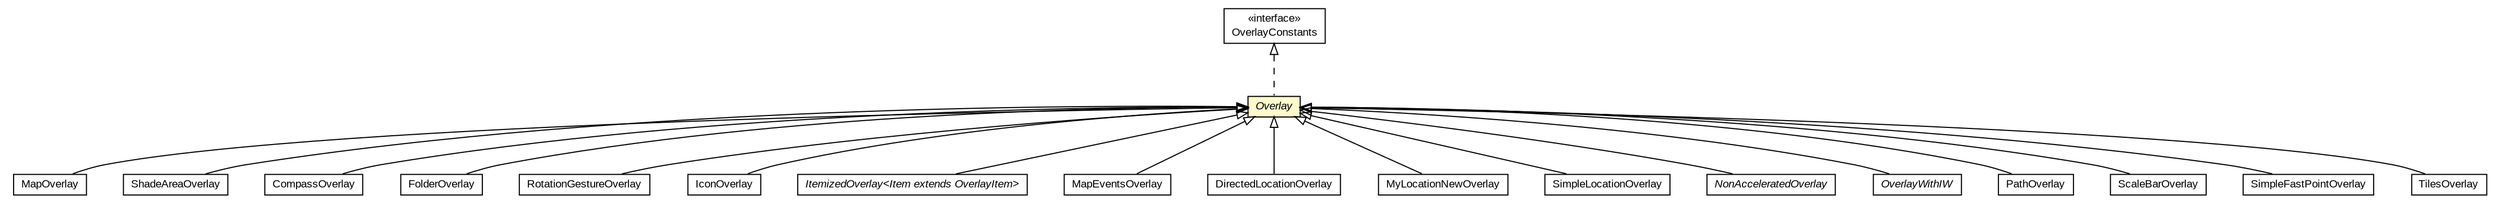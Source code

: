 #!/usr/local/bin/dot
#
# Class diagram 
# Generated by UMLGraph version R5_6-24-gf6e263 (http://www.umlgraph.org/)
#

digraph G {
	edge [fontname="arial",fontsize=10,labelfontname="arial",labelfontsize=10];
	node [fontname="arial",fontsize=10,shape=plaintext];
	nodesep=0.25;
	ranksep=0.5;
	// org.osmdroid.bugtestfragments.Bug82WinDeath.MapOverlay
	c82165 [label=<<table title="org.osmdroid.bugtestfragments.Bug82WinDeath.MapOverlay" border="0" cellborder="1" cellspacing="0" cellpadding="2" port="p" href="../../bugtestfragments/Bug82WinDeath.MapOverlay.html">
		<tr><td><table border="0" cellspacing="0" cellpadding="1">
<tr><td align="center" balign="center"> MapOverlay </td></tr>
		</table></td></tr>
		</table>>, URL="../../bugtestfragments/Bug82WinDeath.MapOverlay.html", fontname="arial", fontcolor="black", fontsize=10.0];
	// org.osmdroid.samplefragments.events.SampleLimitedScrollArea.ShadeAreaOverlay
	c82210 [label=<<table title="org.osmdroid.samplefragments.events.SampleLimitedScrollArea.ShadeAreaOverlay" border="0" cellborder="1" cellspacing="0" cellpadding="2" port="p" href="../../samplefragments/events/SampleLimitedScrollArea.ShadeAreaOverlay.html">
		<tr><td><table border="0" cellspacing="0" cellpadding="1">
<tr><td align="center" balign="center"> ShadeAreaOverlay </td></tr>
		</table></td></tr>
		</table>>, URL="../../samplefragments/events/SampleLimitedScrollArea.ShadeAreaOverlay.html", fontname="arial", fontcolor="black", fontsize=10.0];
	// org.osmdroid.views.overlay.compass.CompassOverlay
	c82357 [label=<<table title="org.osmdroid.views.overlay.compass.CompassOverlay" border="0" cellborder="1" cellspacing="0" cellpadding="2" port="p" href="./compass/CompassOverlay.html">
		<tr><td><table border="0" cellspacing="0" cellpadding="1">
<tr><td align="center" balign="center"> CompassOverlay </td></tr>
		</table></td></tr>
		</table>>, URL="./compass/CompassOverlay.html", fontname="arial", fontcolor="black", fontsize=10.0];
	// org.osmdroid.views.overlay.FolderOverlay
	c82362 [label=<<table title="org.osmdroid.views.overlay.FolderOverlay" border="0" cellborder="1" cellspacing="0" cellpadding="2" port="p" href="./FolderOverlay.html">
		<tr><td><table border="0" cellspacing="0" cellpadding="1">
<tr><td align="center" balign="center"> FolderOverlay </td></tr>
		</table></td></tr>
		</table>>, URL="./FolderOverlay.html", fontname="arial", fontcolor="black", fontsize=10.0];
	// org.osmdroid.views.overlay.gestures.RotationGestureOverlay
	c82365 [label=<<table title="org.osmdroid.views.overlay.gestures.RotationGestureOverlay" border="0" cellborder="1" cellspacing="0" cellpadding="2" port="p" href="./gestures/RotationGestureOverlay.html">
		<tr><td><table border="0" cellspacing="0" cellpadding="1">
<tr><td align="center" balign="center"> RotationGestureOverlay </td></tr>
		</table></td></tr>
		</table>>, URL="./gestures/RotationGestureOverlay.html", fontname="arial", fontcolor="black", fontsize=10.0];
	// org.osmdroid.views.overlay.IconOverlay
	c82367 [label=<<table title="org.osmdroid.views.overlay.IconOverlay" border="0" cellborder="1" cellspacing="0" cellpadding="2" port="p" href="./IconOverlay.html">
		<tr><td><table border="0" cellspacing="0" cellpadding="1">
<tr><td align="center" balign="center"> IconOverlay </td></tr>
		</table></td></tr>
		</table>>, URL="./IconOverlay.html", fontname="arial", fontcolor="black", fontsize=10.0];
	// org.osmdroid.views.overlay.ItemizedOverlay<Item extends org.osmdroid.views.overlay.OverlayItem>
	c82375 [label=<<table title="org.osmdroid.views.overlay.ItemizedOverlay" border="0" cellborder="1" cellspacing="0" cellpadding="2" port="p" href="./ItemizedOverlay.html">
		<tr><td><table border="0" cellspacing="0" cellpadding="1">
<tr><td align="center" balign="center"><font face="arial italic"> ItemizedOverlay&lt;Item extends OverlayItem&gt; </font></td></tr>
		</table></td></tr>
		</table>>, URL="./ItemizedOverlay.html", fontname="arial", fontcolor="black", fontsize=10.0];
	// org.osmdroid.views.overlay.MapEventsOverlay
	c82380 [label=<<table title="org.osmdroid.views.overlay.MapEventsOverlay" border="0" cellborder="1" cellspacing="0" cellpadding="2" port="p" href="./MapEventsOverlay.html">
		<tr><td><table border="0" cellspacing="0" cellpadding="1">
<tr><td align="center" balign="center"> MapEventsOverlay </td></tr>
		</table></td></tr>
		</table>>, URL="./MapEventsOverlay.html", fontname="arial", fontcolor="black", fontsize=10.0];
	// org.osmdroid.views.overlay.mylocation.DirectedLocationOverlay
	c82385 [label=<<table title="org.osmdroid.views.overlay.mylocation.DirectedLocationOverlay" border="0" cellborder="1" cellspacing="0" cellpadding="2" port="p" href="./mylocation/DirectedLocationOverlay.html">
		<tr><td><table border="0" cellspacing="0" cellpadding="1">
<tr><td align="center" balign="center"> DirectedLocationOverlay </td></tr>
		</table></td></tr>
		</table>>, URL="./mylocation/DirectedLocationOverlay.html", fontname="arial", fontcolor="black", fontsize=10.0];
	// org.osmdroid.views.overlay.mylocation.MyLocationNewOverlay
	c82389 [label=<<table title="org.osmdroid.views.overlay.mylocation.MyLocationNewOverlay" border="0" cellborder="1" cellspacing="0" cellpadding="2" port="p" href="./mylocation/MyLocationNewOverlay.html">
		<tr><td><table border="0" cellspacing="0" cellpadding="1">
<tr><td align="center" balign="center"> MyLocationNewOverlay </td></tr>
		</table></td></tr>
		</table>>, URL="./mylocation/MyLocationNewOverlay.html", fontname="arial", fontcolor="black", fontsize=10.0];
	// org.osmdroid.views.overlay.mylocation.SimpleLocationOverlay
	c82390 [label=<<table title="org.osmdroid.views.overlay.mylocation.SimpleLocationOverlay" border="0" cellborder="1" cellspacing="0" cellpadding="2" port="p" href="./mylocation/SimpleLocationOverlay.html">
		<tr><td><table border="0" cellspacing="0" cellpadding="1">
<tr><td align="center" balign="center"> SimpleLocationOverlay </td></tr>
		</table></td></tr>
		</table>>, URL="./mylocation/SimpleLocationOverlay.html", fontname="arial", fontcolor="black", fontsize=10.0];
	// org.osmdroid.views.overlay.NonAcceleratedOverlay
	c82391 [label=<<table title="org.osmdroid.views.overlay.NonAcceleratedOverlay" border="0" cellborder="1" cellspacing="0" cellpadding="2" port="p" href="./NonAcceleratedOverlay.html">
		<tr><td><table border="0" cellspacing="0" cellpadding="1">
<tr><td align="center" balign="center"><font face="arial italic"> NonAcceleratedOverlay </font></td></tr>
		</table></td></tr>
		</table>>, URL="./NonAcceleratedOverlay.html", fontname="arial", fontcolor="black", fontsize=10.0];
	// org.osmdroid.views.overlay.Overlay
	c82392 [label=<<table title="org.osmdroid.views.overlay.Overlay" border="0" cellborder="1" cellspacing="0" cellpadding="2" port="p" bgcolor="lemonChiffon" href="./Overlay.html">
		<tr><td><table border="0" cellspacing="0" cellpadding="1">
<tr><td align="center" balign="center"><font face="arial italic"> Overlay </font></td></tr>
		</table></td></tr>
		</table>>, URL="./Overlay.html", fontname="arial", fontcolor="black", fontsize=10.0];
	// org.osmdroid.views.overlay.OverlayWithIW
	c82397 [label=<<table title="org.osmdroid.views.overlay.OverlayWithIW" border="0" cellborder="1" cellspacing="0" cellpadding="2" port="p" href="./OverlayWithIW.html">
		<tr><td><table border="0" cellspacing="0" cellpadding="1">
<tr><td align="center" balign="center"><font face="arial italic"> OverlayWithIW </font></td></tr>
		</table></td></tr>
		</table>>, URL="./OverlayWithIW.html", fontname="arial", fontcolor="black", fontsize=10.0];
	// org.osmdroid.views.overlay.PathOverlay
	c82398 [label=<<table title="org.osmdroid.views.overlay.PathOverlay" border="0" cellborder="1" cellspacing="0" cellpadding="2" port="p" href="./PathOverlay.html">
		<tr><td><table border="0" cellspacing="0" cellpadding="1">
<tr><td align="center" balign="center"> PathOverlay </td></tr>
		</table></td></tr>
		</table>>, URL="./PathOverlay.html", fontname="arial", fontcolor="black", fontsize=10.0];
	// org.osmdroid.views.overlay.ScaleBarOverlay
	c82403 [label=<<table title="org.osmdroid.views.overlay.ScaleBarOverlay" border="0" cellborder="1" cellspacing="0" cellpadding="2" port="p" href="./ScaleBarOverlay.html">
		<tr><td><table border="0" cellspacing="0" cellpadding="1">
<tr><td align="center" balign="center"> ScaleBarOverlay </td></tr>
		</table></td></tr>
		</table>>, URL="./ScaleBarOverlay.html", fontname="arial", fontcolor="black", fontsize=10.0];
	// org.osmdroid.views.overlay.simplefastpoint.SimpleFastPointOverlay
	c82406 [label=<<table title="org.osmdroid.views.overlay.simplefastpoint.SimpleFastPointOverlay" border="0" cellborder="1" cellspacing="0" cellpadding="2" port="p" href="./simplefastpoint/SimpleFastPointOverlay.html">
		<tr><td><table border="0" cellspacing="0" cellpadding="1">
<tr><td align="center" balign="center"> SimpleFastPointOverlay </td></tr>
		</table></td></tr>
		</table>>, URL="./simplefastpoint/SimpleFastPointOverlay.html", fontname="arial", fontcolor="black", fontsize=10.0];
	// org.osmdroid.views.overlay.TilesOverlay
	c82415 [label=<<table title="org.osmdroid.views.overlay.TilesOverlay" border="0" cellborder="1" cellspacing="0" cellpadding="2" port="p" href="./TilesOverlay.html">
		<tr><td><table border="0" cellspacing="0" cellpadding="1">
<tr><td align="center" balign="center"> TilesOverlay </td></tr>
		</table></td></tr>
		</table>>, URL="./TilesOverlay.html", fontname="arial", fontcolor="black", fontsize=10.0];
	// org.osmdroid.views.util.constants.OverlayConstants
	c82419 [label=<<table title="org.osmdroid.views.util.constants.OverlayConstants" border="0" cellborder="1" cellspacing="0" cellpadding="2" port="p" href="../util/constants/OverlayConstants.html">
		<tr><td><table border="0" cellspacing="0" cellpadding="1">
<tr><td align="center" balign="center"> &#171;interface&#187; </td></tr>
<tr><td align="center" balign="center"> OverlayConstants </td></tr>
		</table></td></tr>
		</table>>, URL="../util/constants/OverlayConstants.html", fontname="arial", fontcolor="black", fontsize=10.0];
	//org.osmdroid.bugtestfragments.Bug82WinDeath.MapOverlay extends org.osmdroid.views.overlay.Overlay
	c82392:p -> c82165:p [dir=back,arrowtail=empty];
	//org.osmdroid.samplefragments.events.SampleLimitedScrollArea.ShadeAreaOverlay extends org.osmdroid.views.overlay.Overlay
	c82392:p -> c82210:p [dir=back,arrowtail=empty];
	//org.osmdroid.views.overlay.compass.CompassOverlay extends org.osmdroid.views.overlay.Overlay
	c82392:p -> c82357:p [dir=back,arrowtail=empty];
	//org.osmdroid.views.overlay.FolderOverlay extends org.osmdroid.views.overlay.Overlay
	c82392:p -> c82362:p [dir=back,arrowtail=empty];
	//org.osmdroid.views.overlay.gestures.RotationGestureOverlay extends org.osmdroid.views.overlay.Overlay
	c82392:p -> c82365:p [dir=back,arrowtail=empty];
	//org.osmdroid.views.overlay.IconOverlay extends org.osmdroid.views.overlay.Overlay
	c82392:p -> c82367:p [dir=back,arrowtail=empty];
	//org.osmdroid.views.overlay.ItemizedOverlay<Item extends org.osmdroid.views.overlay.OverlayItem> extends org.osmdroid.views.overlay.Overlay
	c82392:p -> c82375:p [dir=back,arrowtail=empty];
	//org.osmdroid.views.overlay.MapEventsOverlay extends org.osmdroid.views.overlay.Overlay
	c82392:p -> c82380:p [dir=back,arrowtail=empty];
	//org.osmdroid.views.overlay.mylocation.DirectedLocationOverlay extends org.osmdroid.views.overlay.Overlay
	c82392:p -> c82385:p [dir=back,arrowtail=empty];
	//org.osmdroid.views.overlay.mylocation.MyLocationNewOverlay extends org.osmdroid.views.overlay.Overlay
	c82392:p -> c82389:p [dir=back,arrowtail=empty];
	//org.osmdroid.views.overlay.mylocation.SimpleLocationOverlay extends org.osmdroid.views.overlay.Overlay
	c82392:p -> c82390:p [dir=back,arrowtail=empty];
	//org.osmdroid.views.overlay.NonAcceleratedOverlay extends org.osmdroid.views.overlay.Overlay
	c82392:p -> c82391:p [dir=back,arrowtail=empty];
	//org.osmdroid.views.overlay.Overlay implements org.osmdroid.views.util.constants.OverlayConstants
	c82419:p -> c82392:p [dir=back,arrowtail=empty,style=dashed];
	//org.osmdroid.views.overlay.OverlayWithIW extends org.osmdroid.views.overlay.Overlay
	c82392:p -> c82397:p [dir=back,arrowtail=empty];
	//org.osmdroid.views.overlay.PathOverlay extends org.osmdroid.views.overlay.Overlay
	c82392:p -> c82398:p [dir=back,arrowtail=empty];
	//org.osmdroid.views.overlay.ScaleBarOverlay extends org.osmdroid.views.overlay.Overlay
	c82392:p -> c82403:p [dir=back,arrowtail=empty];
	//org.osmdroid.views.overlay.simplefastpoint.SimpleFastPointOverlay extends org.osmdroid.views.overlay.Overlay
	c82392:p -> c82406:p [dir=back,arrowtail=empty];
	//org.osmdroid.views.overlay.TilesOverlay extends org.osmdroid.views.overlay.Overlay
	c82392:p -> c82415:p [dir=back,arrowtail=empty];
}

